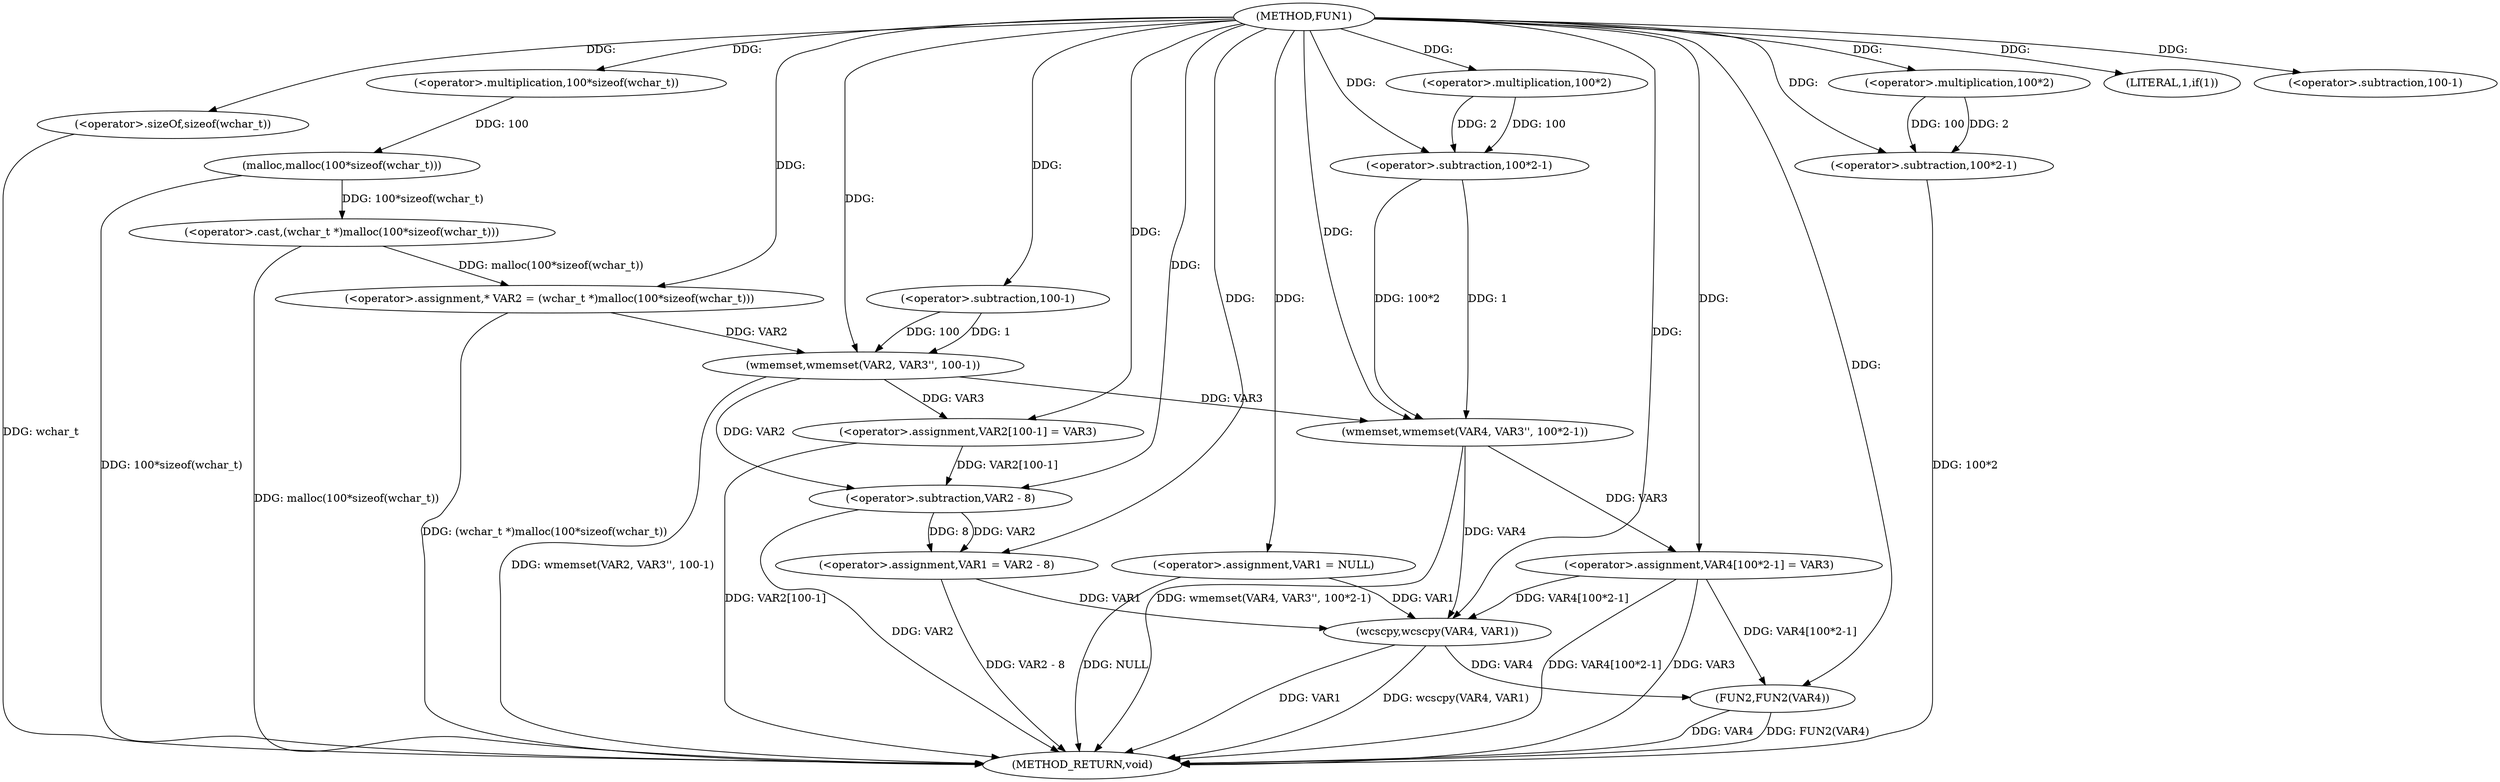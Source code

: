 digraph FUN1 {  
"1000100" [label = "(METHOD,FUN1)" ]
"1000162" [label = "(METHOD_RETURN,void)" ]
"1000103" [label = "(<operator>.assignment,VAR1 = NULL)" ]
"1000107" [label = "(LITERAL,1,if(1))" ]
"1000111" [label = "(<operator>.assignment,* VAR2 = (wchar_t *)malloc(100*sizeof(wchar_t)))" ]
"1000113" [label = "(<operator>.cast,(wchar_t *)malloc(100*sizeof(wchar_t)))" ]
"1000115" [label = "(malloc,malloc(100*sizeof(wchar_t)))" ]
"1000116" [label = "(<operator>.multiplication,100*sizeof(wchar_t))" ]
"1000118" [label = "(<operator>.sizeOf,sizeof(wchar_t))" ]
"1000120" [label = "(wmemset,wmemset(VAR2, VAR3'', 100-1))" ]
"1000123" [label = "(<operator>.subtraction,100-1)" ]
"1000126" [label = "(<operator>.assignment,VAR2[100-1] = VAR3)" ]
"1000129" [label = "(<operator>.subtraction,100-1)" ]
"1000133" [label = "(<operator>.assignment,VAR1 = VAR2 - 8)" ]
"1000135" [label = "(<operator>.subtraction,VAR2 - 8)" ]
"1000140" [label = "(wmemset,wmemset(VAR4, VAR3'', 100*2-1))" ]
"1000143" [label = "(<operator>.subtraction,100*2-1)" ]
"1000144" [label = "(<operator>.multiplication,100*2)" ]
"1000148" [label = "(<operator>.assignment,VAR4[100*2-1] = VAR3)" ]
"1000151" [label = "(<operator>.subtraction,100*2-1)" ]
"1000152" [label = "(<operator>.multiplication,100*2)" ]
"1000157" [label = "(wcscpy,wcscpy(VAR4, VAR1))" ]
"1000160" [label = "(FUN2,FUN2(VAR4))" ]
  "1000157" -> "1000162"  [ label = "DDG: VAR1"] 
  "1000157" -> "1000162"  [ label = "DDG: wcscpy(VAR4, VAR1)"] 
  "1000103" -> "1000162"  [ label = "DDG: NULL"] 
  "1000160" -> "1000162"  [ label = "DDG: FUN2(VAR4)"] 
  "1000113" -> "1000162"  [ label = "DDG: malloc(100*sizeof(wchar_t))"] 
  "1000126" -> "1000162"  [ label = "DDG: VAR2[100-1]"] 
  "1000135" -> "1000162"  [ label = "DDG: VAR2"] 
  "1000148" -> "1000162"  [ label = "DDG: VAR3"] 
  "1000118" -> "1000162"  [ label = "DDG: wchar_t"] 
  "1000140" -> "1000162"  [ label = "DDG: wmemset(VAR4, VAR3'', 100*2-1)"] 
  "1000151" -> "1000162"  [ label = "DDG: 100*2"] 
  "1000148" -> "1000162"  [ label = "DDG: VAR4[100*2-1]"] 
  "1000133" -> "1000162"  [ label = "DDG: VAR2 - 8"] 
  "1000111" -> "1000162"  [ label = "DDG: (wchar_t *)malloc(100*sizeof(wchar_t))"] 
  "1000120" -> "1000162"  [ label = "DDG: wmemset(VAR2, VAR3'', 100-1)"] 
  "1000115" -> "1000162"  [ label = "DDG: 100*sizeof(wchar_t)"] 
  "1000160" -> "1000162"  [ label = "DDG: VAR4"] 
  "1000100" -> "1000103"  [ label = "DDG: "] 
  "1000100" -> "1000107"  [ label = "DDG: "] 
  "1000113" -> "1000111"  [ label = "DDG: malloc(100*sizeof(wchar_t))"] 
  "1000100" -> "1000111"  [ label = "DDG: "] 
  "1000115" -> "1000113"  [ label = "DDG: 100*sizeof(wchar_t)"] 
  "1000116" -> "1000115"  [ label = "DDG: 100"] 
  "1000100" -> "1000116"  [ label = "DDG: "] 
  "1000100" -> "1000118"  [ label = "DDG: "] 
  "1000111" -> "1000120"  [ label = "DDG: VAR2"] 
  "1000100" -> "1000120"  [ label = "DDG: "] 
  "1000123" -> "1000120"  [ label = "DDG: 100"] 
  "1000123" -> "1000120"  [ label = "DDG: 1"] 
  "1000100" -> "1000123"  [ label = "DDG: "] 
  "1000120" -> "1000126"  [ label = "DDG: VAR3"] 
  "1000100" -> "1000126"  [ label = "DDG: "] 
  "1000100" -> "1000129"  [ label = "DDG: "] 
  "1000135" -> "1000133"  [ label = "DDG: VAR2"] 
  "1000135" -> "1000133"  [ label = "DDG: 8"] 
  "1000100" -> "1000133"  [ label = "DDG: "] 
  "1000120" -> "1000135"  [ label = "DDG: VAR2"] 
  "1000126" -> "1000135"  [ label = "DDG: VAR2[100-1]"] 
  "1000100" -> "1000135"  [ label = "DDG: "] 
  "1000100" -> "1000140"  [ label = "DDG: "] 
  "1000120" -> "1000140"  [ label = "DDG: VAR3"] 
  "1000143" -> "1000140"  [ label = "DDG: 100*2"] 
  "1000143" -> "1000140"  [ label = "DDG: 1"] 
  "1000144" -> "1000143"  [ label = "DDG: 100"] 
  "1000144" -> "1000143"  [ label = "DDG: 2"] 
  "1000100" -> "1000144"  [ label = "DDG: "] 
  "1000100" -> "1000143"  [ label = "DDG: "] 
  "1000140" -> "1000148"  [ label = "DDG: VAR3"] 
  "1000100" -> "1000148"  [ label = "DDG: "] 
  "1000152" -> "1000151"  [ label = "DDG: 100"] 
  "1000152" -> "1000151"  [ label = "DDG: 2"] 
  "1000100" -> "1000152"  [ label = "DDG: "] 
  "1000100" -> "1000151"  [ label = "DDG: "] 
  "1000140" -> "1000157"  [ label = "DDG: VAR4"] 
  "1000148" -> "1000157"  [ label = "DDG: VAR4[100*2-1]"] 
  "1000100" -> "1000157"  [ label = "DDG: "] 
  "1000103" -> "1000157"  [ label = "DDG: VAR1"] 
  "1000133" -> "1000157"  [ label = "DDG: VAR1"] 
  "1000157" -> "1000160"  [ label = "DDG: VAR4"] 
  "1000148" -> "1000160"  [ label = "DDG: VAR4[100*2-1]"] 
  "1000100" -> "1000160"  [ label = "DDG: "] 
}
